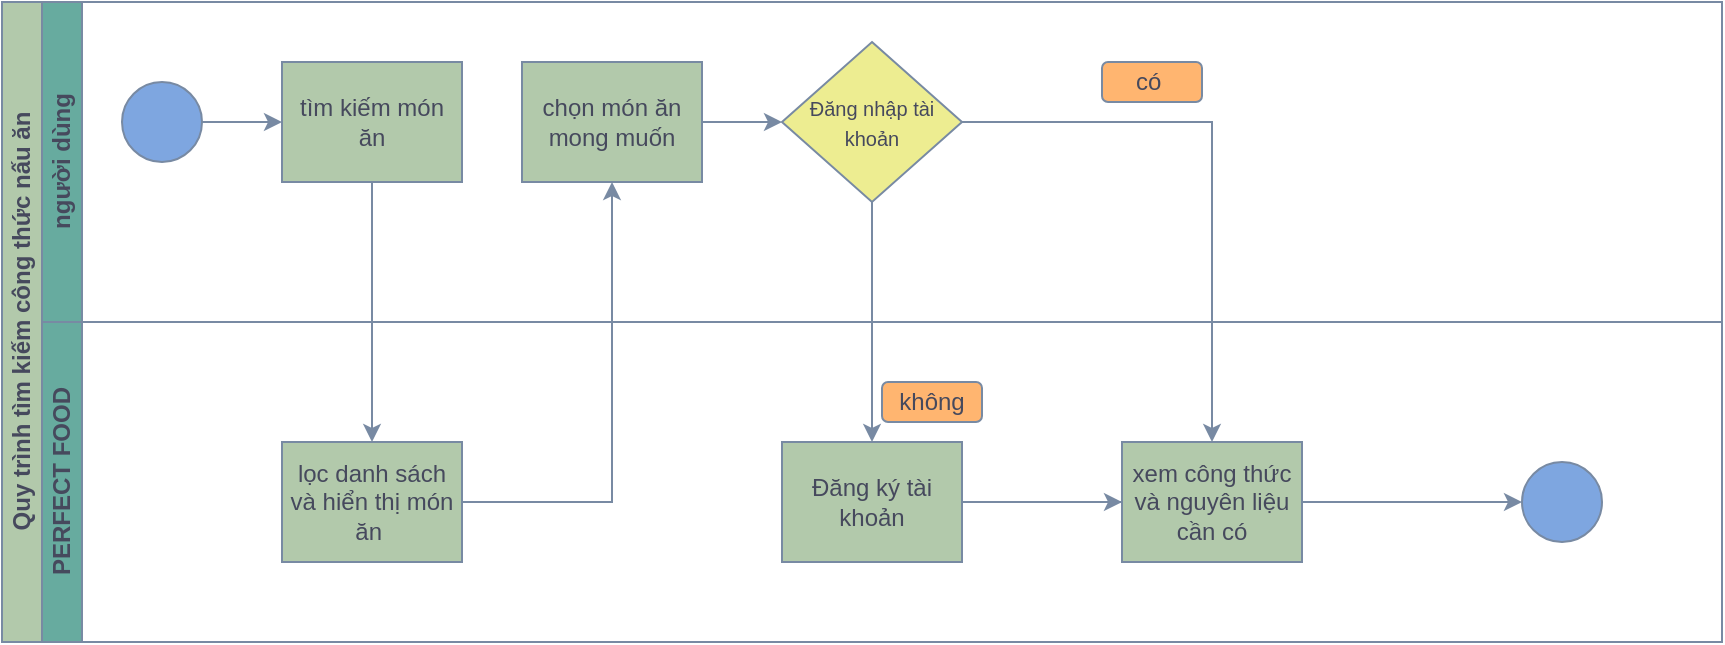 <mxfile version="21.4.0" type="github">
  <diagram id="prtHgNgQTEPvFCAcTncT" name="Page-1">
    <mxGraphModel dx="1216" dy="561" grid="1" gridSize="10" guides="1" tooltips="1" connect="1" arrows="1" fold="1" page="1" pageScale="1" pageWidth="827" pageHeight="1169" math="0" shadow="0">
      <root>
        <mxCell id="0" />
        <mxCell id="1" parent="0" />
        <mxCell id="dNxyNK7c78bLwvsdeMH5-19" value="Quy trình tìm kiếm công thức nấu ăn" style="swimlane;html=1;childLayout=stackLayout;resizeParent=1;resizeParentMax=0;horizontal=0;startSize=20;horizontalStack=0;labelBackgroundColor=none;fillColor=#B2C9AB;strokeColor=#788AA3;fontColor=#46495D;" parent="1" vertex="1">
          <mxGeometry x="120" y="120" width="860" height="320" as="geometry" />
        </mxCell>
        <mxCell id="dNxyNK7c78bLwvsdeMH5-20" value="người dùng" style="swimlane;html=1;startSize=20;horizontal=0;labelBackgroundColor=none;fillColor=#67AB9F;strokeColor=#788AA3;fontColor=#46495D;" parent="dNxyNK7c78bLwvsdeMH5-19" vertex="1">
          <mxGeometry x="20" width="840" height="160" as="geometry" />
        </mxCell>
        <mxCell id="dNxyNK7c78bLwvsdeMH5-25" value="" style="edgeStyle=orthogonalEdgeStyle;rounded=0;orthogonalLoop=1;jettySize=auto;html=1;labelBackgroundColor=none;strokeColor=#788AA3;fontColor=default;" parent="dNxyNK7c78bLwvsdeMH5-20" source="dNxyNK7c78bLwvsdeMH5-23" target="dNxyNK7c78bLwvsdeMH5-24" edge="1">
          <mxGeometry relative="1" as="geometry" />
        </mxCell>
        <mxCell id="dNxyNK7c78bLwvsdeMH5-23" value="" style="ellipse;whiteSpace=wrap;html=1;labelBackgroundColor=none;fillColor=#7EA6E0;strokeColor=#788AA3;fontColor=#46495D;" parent="dNxyNK7c78bLwvsdeMH5-20" vertex="1">
          <mxGeometry x="40" y="40" width="40" height="40" as="geometry" />
        </mxCell>
        <mxCell id="dNxyNK7c78bLwvsdeMH5-24" value="tìm kiếm món ăn" style="rounded=0;whiteSpace=wrap;html=1;fontFamily=Helvetica;fontSize=12;fontColor=#46495D;align=center;labelBackgroundColor=none;fillColor=#B2C9AB;strokeColor=#788AA3;" parent="dNxyNK7c78bLwvsdeMH5-20" vertex="1">
          <mxGeometry x="120" y="30" width="90" height="60" as="geometry" />
        </mxCell>
        <mxCell id="dNxyNK7c78bLwvsdeMH5-33" value="" style="edgeStyle=orthogonalEdgeStyle;rounded=0;orthogonalLoop=1;jettySize=auto;html=1;endArrow=classic;endFill=1;entryX=0;entryY=0.5;entryDx=0;entryDy=0;labelBackgroundColor=none;strokeColor=#788AA3;fontColor=default;" parent="dNxyNK7c78bLwvsdeMH5-20" source="dNxyNK7c78bLwvsdeMH5-30" target="Sbz8qqx5InwXVc4iGzly-3" edge="1">
          <mxGeometry relative="1" as="geometry">
            <mxPoint x="360" y="60" as="targetPoint" />
          </mxGeometry>
        </mxCell>
        <mxCell id="dNxyNK7c78bLwvsdeMH5-30" value="chọn món ăn mong muốn" style="rounded=0;whiteSpace=wrap;html=1;fontFamily=Helvetica;fontSize=12;fontColor=#46495D;align=center;labelBackgroundColor=none;fillColor=#B2C9AB;strokeColor=#788AA3;" parent="dNxyNK7c78bLwvsdeMH5-20" vertex="1">
          <mxGeometry x="240" y="30" width="90" height="60" as="geometry" />
        </mxCell>
        <mxCell id="Sbz8qqx5InwXVc4iGzly-3" value="&lt;font style=&quot;font-size: 10px;&quot;&gt;Đăng nhập tài khoản&lt;/font&gt;" style="rhombus;whiteSpace=wrap;html=1;labelBackgroundColor=none;fillColor=#EDED91;strokeColor=#788AA3;fontColor=#46495D;" vertex="1" parent="dNxyNK7c78bLwvsdeMH5-20">
          <mxGeometry x="370" y="20" width="90" height="80" as="geometry" />
        </mxCell>
        <mxCell id="Sbz8qqx5InwXVc4iGzly-11" value="có&amp;nbsp;" style="rounded=1;whiteSpace=wrap;html=1;labelBackgroundColor=none;fillColor=#FFB570;strokeColor=#788AA3;fontColor=#46495D;" vertex="1" parent="dNxyNK7c78bLwvsdeMH5-20">
          <mxGeometry x="530" y="30" width="50" height="20" as="geometry" />
        </mxCell>
        <mxCell id="dNxyNK7c78bLwvsdeMH5-21" value="PERFECT FOOD" style="swimlane;html=1;startSize=20;horizontal=0;labelBackgroundColor=none;fillColor=#67AB9F;strokeColor=#788AA3;fontColor=#46495D;" parent="dNxyNK7c78bLwvsdeMH5-19" vertex="1">
          <mxGeometry x="20" y="160" width="840" height="160" as="geometry" />
        </mxCell>
        <mxCell id="dNxyNK7c78bLwvsdeMH5-26" value="lọc danh sách và hiển thị món ăn&amp;nbsp;" style="rounded=0;whiteSpace=wrap;html=1;fontFamily=Helvetica;fontSize=12;fontColor=#46495D;align=center;labelBackgroundColor=none;fillColor=#B2C9AB;strokeColor=#788AA3;" parent="dNxyNK7c78bLwvsdeMH5-21" vertex="1">
          <mxGeometry x="120" y="60" width="90" height="60" as="geometry" />
        </mxCell>
        <mxCell id="Sbz8qqx5InwXVc4iGzly-6" value="Đăng ký tài khoản" style="rounded=0;whiteSpace=wrap;html=1;fontFamily=Helvetica;fontSize=12;fontColor=#46495D;align=center;labelBackgroundColor=none;fillColor=#B2C9AB;strokeColor=#788AA3;" vertex="1" parent="dNxyNK7c78bLwvsdeMH5-21">
          <mxGeometry x="370" y="60" width="90" height="60" as="geometry" />
        </mxCell>
        <mxCell id="Sbz8qqx5InwXVc4iGzly-8" value="không" style="rounded=1;whiteSpace=wrap;html=1;labelBackgroundColor=none;fillColor=#FFB570;strokeColor=#788AA3;fontColor=#46495D;" vertex="1" parent="dNxyNK7c78bLwvsdeMH5-21">
          <mxGeometry x="420" y="30" width="50" height="20" as="geometry" />
        </mxCell>
        <mxCell id="Sbz8qqx5InwXVc4iGzly-9" value="xem công thức và nguyên liệu cần có" style="rounded=0;whiteSpace=wrap;html=1;fontFamily=Helvetica;fontSize=12;fontColor=#46495D;align=center;labelBackgroundColor=none;fillColor=#B2C9AB;strokeColor=#788AA3;" vertex="1" parent="dNxyNK7c78bLwvsdeMH5-21">
          <mxGeometry x="540" y="60" width="90" height="60" as="geometry" />
        </mxCell>
        <mxCell id="Sbz8qqx5InwXVc4iGzly-10" value="" style="endArrow=classic;html=1;rounded=0;exitX=0;exitY=0.5;exitDx=0;exitDy=0;entryX=0;entryY=0.5;entryDx=0;entryDy=0;labelBackgroundColor=none;strokeColor=#788AA3;fontColor=default;" edge="1" parent="dNxyNK7c78bLwvsdeMH5-21" source="Sbz8qqx5InwXVc4iGzly-9" target="Sbz8qqx5InwXVc4iGzly-9">
          <mxGeometry width="50" height="50" relative="1" as="geometry">
            <mxPoint x="480" y="120" as="sourcePoint" />
            <mxPoint x="530" y="70" as="targetPoint" />
            <Array as="points">
              <mxPoint x="460" y="90" />
            </Array>
          </mxGeometry>
        </mxCell>
        <mxCell id="Sbz8qqx5InwXVc4iGzly-12" value="" style="endArrow=classic;html=1;rounded=0;exitX=1;exitY=0.5;exitDx=0;exitDy=0;labelBackgroundColor=none;strokeColor=#788AA3;fontColor=default;" edge="1" parent="dNxyNK7c78bLwvsdeMH5-21" source="Sbz8qqx5InwXVc4iGzly-9">
          <mxGeometry width="50" height="50" relative="1" as="geometry">
            <mxPoint x="650" y="110" as="sourcePoint" />
            <mxPoint x="740" y="90" as="targetPoint" />
          </mxGeometry>
        </mxCell>
        <mxCell id="Sbz8qqx5InwXVc4iGzly-13" value="" style="ellipse;whiteSpace=wrap;html=1;labelBackgroundColor=none;fillColor=#7EA6E0;strokeColor=#788AA3;fontColor=#46495D;" vertex="1" parent="dNxyNK7c78bLwvsdeMH5-21">
          <mxGeometry x="740" y="70" width="40" height="40" as="geometry" />
        </mxCell>
        <mxCell id="Sbz8qqx5InwXVc4iGzly-1" value="" style="endArrow=classic;html=1;rounded=0;exitX=0.5;exitY=1;exitDx=0;exitDy=0;entryX=0.5;entryY=0;entryDx=0;entryDy=0;labelBackgroundColor=none;strokeColor=#788AA3;fontColor=default;" edge="1" parent="dNxyNK7c78bLwvsdeMH5-19" source="dNxyNK7c78bLwvsdeMH5-24" target="dNxyNK7c78bLwvsdeMH5-26">
          <mxGeometry width="50" height="50" relative="1" as="geometry">
            <mxPoint x="160" y="150" as="sourcePoint" />
            <mxPoint x="210" y="100" as="targetPoint" />
          </mxGeometry>
        </mxCell>
        <mxCell id="Sbz8qqx5InwXVc4iGzly-2" value="" style="endArrow=classic;html=1;rounded=0;exitX=1;exitY=0.5;exitDx=0;exitDy=0;entryX=0.5;entryY=1;entryDx=0;entryDy=0;labelBackgroundColor=none;strokeColor=#788AA3;fontColor=default;" edge="1" parent="dNxyNK7c78bLwvsdeMH5-19" source="dNxyNK7c78bLwvsdeMH5-26" target="dNxyNK7c78bLwvsdeMH5-30">
          <mxGeometry width="50" height="50" relative="1" as="geometry">
            <mxPoint x="260" y="200" as="sourcePoint" />
            <mxPoint x="310" y="150" as="targetPoint" />
            <Array as="points">
              <mxPoint x="305" y="250" />
            </Array>
          </mxGeometry>
        </mxCell>
        <mxCell id="Sbz8qqx5InwXVc4iGzly-7" value="" style="endArrow=classic;html=1;rounded=0;exitX=0.5;exitY=1;exitDx=0;exitDy=0;entryX=0.5;entryY=0;entryDx=0;entryDy=0;labelBackgroundColor=none;strokeColor=#788AA3;fontColor=default;" edge="1" parent="dNxyNK7c78bLwvsdeMH5-19" source="Sbz8qqx5InwXVc4iGzly-3" target="Sbz8qqx5InwXVc4iGzly-6">
          <mxGeometry width="50" height="50" relative="1" as="geometry">
            <mxPoint x="430" y="150" as="sourcePoint" />
            <mxPoint x="480" y="100" as="targetPoint" />
          </mxGeometry>
        </mxCell>
        <mxCell id="Sbz8qqx5InwXVc4iGzly-4" value="" style="endArrow=classic;html=1;rounded=0;exitX=1;exitY=0.5;exitDx=0;exitDy=0;entryX=0.5;entryY=0;entryDx=0;entryDy=0;labelBackgroundColor=none;strokeColor=#788AA3;fontColor=default;" edge="1" parent="dNxyNK7c78bLwvsdeMH5-19" source="Sbz8qqx5InwXVc4iGzly-3" target="Sbz8qqx5InwXVc4iGzly-9">
          <mxGeometry width="50" height="50" relative="1" as="geometry">
            <mxPoint x="490" y="70" as="sourcePoint" />
            <mxPoint x="530" y="60" as="targetPoint" />
            <Array as="points">
              <mxPoint x="605" y="60" />
            </Array>
          </mxGeometry>
        </mxCell>
      </root>
    </mxGraphModel>
  </diagram>
</mxfile>
